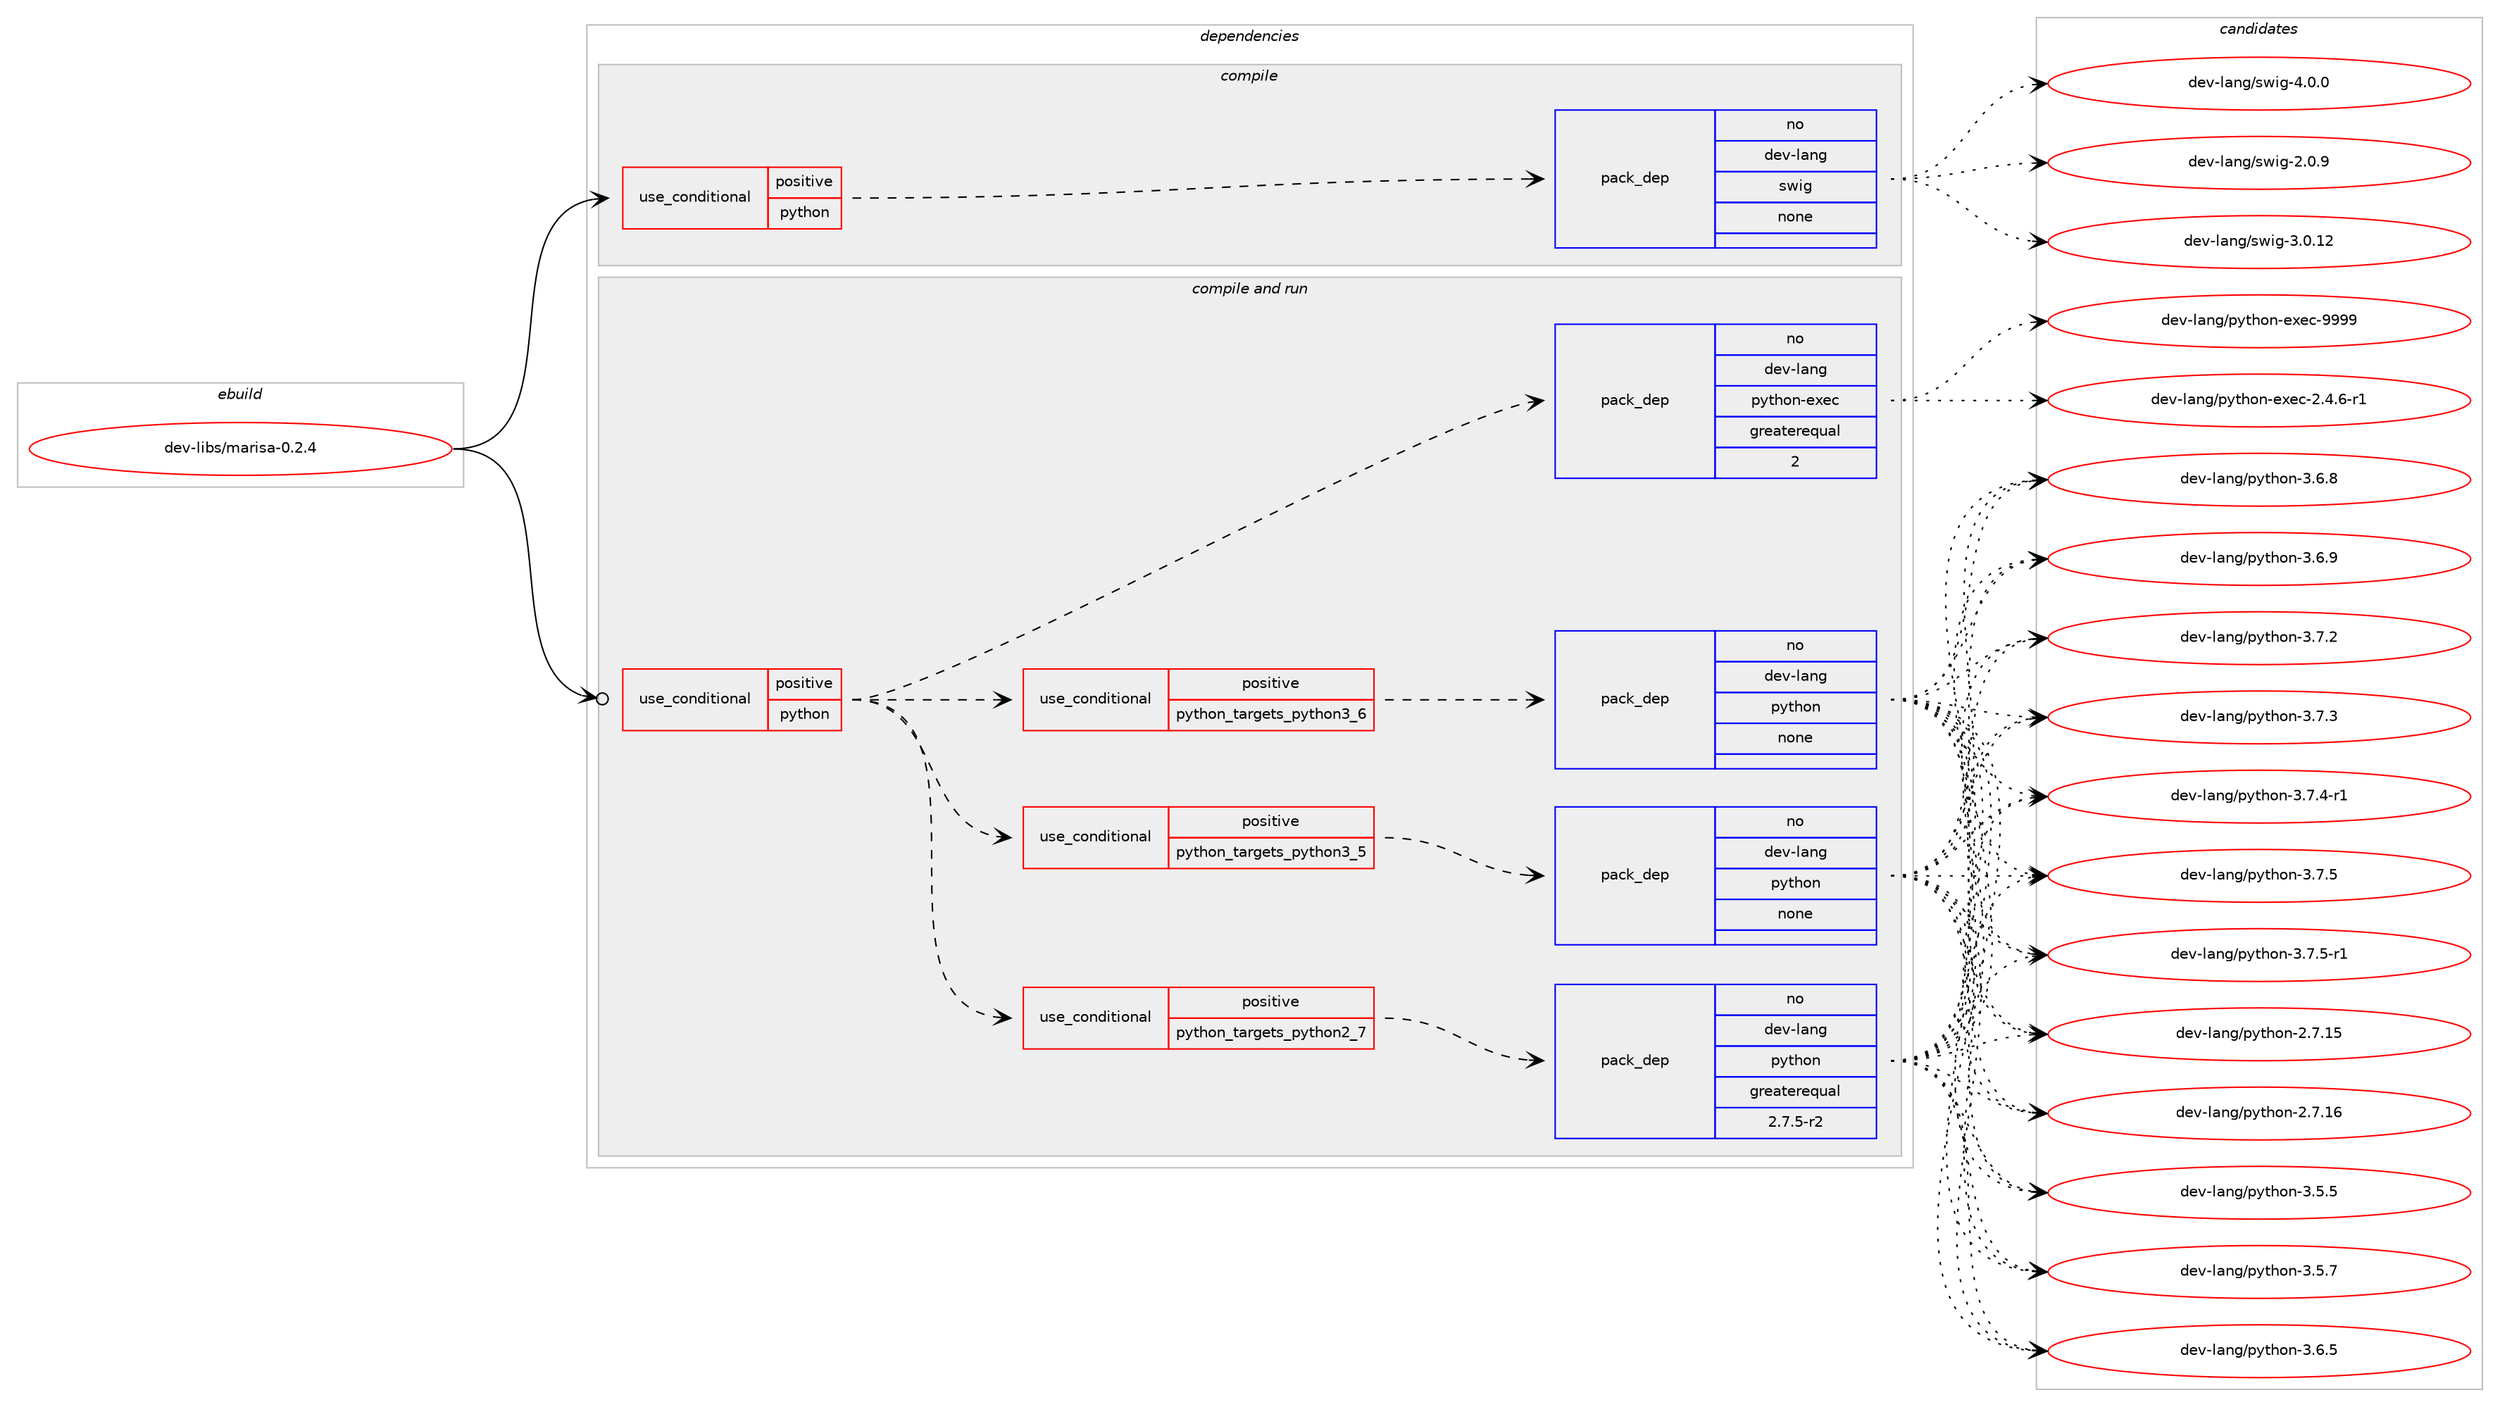 digraph prolog {

# *************
# Graph options
# *************

newrank=true;
concentrate=true;
compound=true;
graph [rankdir=LR,fontname=Helvetica,fontsize=10,ranksep=1.5];#, ranksep=2.5, nodesep=0.2];
edge  [arrowhead=vee];
node  [fontname=Helvetica,fontsize=10];

# **********
# The ebuild
# **********

subgraph cluster_leftcol {
color=gray;
rank=same;
label=<<i>ebuild</i>>;
id [label="dev-libs/marisa-0.2.4", color=red, width=4, href="../dev-libs/marisa-0.2.4.svg"];
}

# ****************
# The dependencies
# ****************

subgraph cluster_midcol {
color=gray;
label=<<i>dependencies</i>>;
subgraph cluster_compile {
fillcolor="#eeeeee";
style=filled;
label=<<i>compile</i>>;
subgraph cond132232 {
dependency567749 [label=<<TABLE BORDER="0" CELLBORDER="1" CELLSPACING="0" CELLPADDING="4"><TR><TD ROWSPAN="3" CELLPADDING="10">use_conditional</TD></TR><TR><TD>positive</TD></TR><TR><TD>python</TD></TR></TABLE>>, shape=none, color=red];
subgraph pack423965 {
dependency567750 [label=<<TABLE BORDER="0" CELLBORDER="1" CELLSPACING="0" CELLPADDING="4" WIDTH="220"><TR><TD ROWSPAN="6" CELLPADDING="30">pack_dep</TD></TR><TR><TD WIDTH="110">no</TD></TR><TR><TD>dev-lang</TD></TR><TR><TD>swig</TD></TR><TR><TD>none</TD></TR><TR><TD></TD></TR></TABLE>>, shape=none, color=blue];
}
dependency567749:e -> dependency567750:w [weight=20,style="dashed",arrowhead="vee"];
}
id:e -> dependency567749:w [weight=20,style="solid",arrowhead="vee"];
}
subgraph cluster_compileandrun {
fillcolor="#eeeeee";
style=filled;
label=<<i>compile and run</i>>;
subgraph cond132233 {
dependency567751 [label=<<TABLE BORDER="0" CELLBORDER="1" CELLSPACING="0" CELLPADDING="4"><TR><TD ROWSPAN="3" CELLPADDING="10">use_conditional</TD></TR><TR><TD>positive</TD></TR><TR><TD>python</TD></TR></TABLE>>, shape=none, color=red];
subgraph cond132234 {
dependency567752 [label=<<TABLE BORDER="0" CELLBORDER="1" CELLSPACING="0" CELLPADDING="4"><TR><TD ROWSPAN="3" CELLPADDING="10">use_conditional</TD></TR><TR><TD>positive</TD></TR><TR><TD>python_targets_python2_7</TD></TR></TABLE>>, shape=none, color=red];
subgraph pack423966 {
dependency567753 [label=<<TABLE BORDER="0" CELLBORDER="1" CELLSPACING="0" CELLPADDING="4" WIDTH="220"><TR><TD ROWSPAN="6" CELLPADDING="30">pack_dep</TD></TR><TR><TD WIDTH="110">no</TD></TR><TR><TD>dev-lang</TD></TR><TR><TD>python</TD></TR><TR><TD>greaterequal</TD></TR><TR><TD>2.7.5-r2</TD></TR></TABLE>>, shape=none, color=blue];
}
dependency567752:e -> dependency567753:w [weight=20,style="dashed",arrowhead="vee"];
}
dependency567751:e -> dependency567752:w [weight=20,style="dashed",arrowhead="vee"];
subgraph cond132235 {
dependency567754 [label=<<TABLE BORDER="0" CELLBORDER="1" CELLSPACING="0" CELLPADDING="4"><TR><TD ROWSPAN="3" CELLPADDING="10">use_conditional</TD></TR><TR><TD>positive</TD></TR><TR><TD>python_targets_python3_5</TD></TR></TABLE>>, shape=none, color=red];
subgraph pack423967 {
dependency567755 [label=<<TABLE BORDER="0" CELLBORDER="1" CELLSPACING="0" CELLPADDING="4" WIDTH="220"><TR><TD ROWSPAN="6" CELLPADDING="30">pack_dep</TD></TR><TR><TD WIDTH="110">no</TD></TR><TR><TD>dev-lang</TD></TR><TR><TD>python</TD></TR><TR><TD>none</TD></TR><TR><TD></TD></TR></TABLE>>, shape=none, color=blue];
}
dependency567754:e -> dependency567755:w [weight=20,style="dashed",arrowhead="vee"];
}
dependency567751:e -> dependency567754:w [weight=20,style="dashed",arrowhead="vee"];
subgraph cond132236 {
dependency567756 [label=<<TABLE BORDER="0" CELLBORDER="1" CELLSPACING="0" CELLPADDING="4"><TR><TD ROWSPAN="3" CELLPADDING="10">use_conditional</TD></TR><TR><TD>positive</TD></TR><TR><TD>python_targets_python3_6</TD></TR></TABLE>>, shape=none, color=red];
subgraph pack423968 {
dependency567757 [label=<<TABLE BORDER="0" CELLBORDER="1" CELLSPACING="0" CELLPADDING="4" WIDTH="220"><TR><TD ROWSPAN="6" CELLPADDING="30">pack_dep</TD></TR><TR><TD WIDTH="110">no</TD></TR><TR><TD>dev-lang</TD></TR><TR><TD>python</TD></TR><TR><TD>none</TD></TR><TR><TD></TD></TR></TABLE>>, shape=none, color=blue];
}
dependency567756:e -> dependency567757:w [weight=20,style="dashed",arrowhead="vee"];
}
dependency567751:e -> dependency567756:w [weight=20,style="dashed",arrowhead="vee"];
subgraph pack423969 {
dependency567758 [label=<<TABLE BORDER="0" CELLBORDER="1" CELLSPACING="0" CELLPADDING="4" WIDTH="220"><TR><TD ROWSPAN="6" CELLPADDING="30">pack_dep</TD></TR><TR><TD WIDTH="110">no</TD></TR><TR><TD>dev-lang</TD></TR><TR><TD>python-exec</TD></TR><TR><TD>greaterequal</TD></TR><TR><TD>2</TD></TR></TABLE>>, shape=none, color=blue];
}
dependency567751:e -> dependency567758:w [weight=20,style="dashed",arrowhead="vee"];
}
id:e -> dependency567751:w [weight=20,style="solid",arrowhead="odotvee"];
}
subgraph cluster_run {
fillcolor="#eeeeee";
style=filled;
label=<<i>run</i>>;
}
}

# **************
# The candidates
# **************

subgraph cluster_choices {
rank=same;
color=gray;
label=<<i>candidates</i>>;

subgraph choice423965 {
color=black;
nodesep=1;
choice100101118451089711010347115119105103455046484657 [label="dev-lang/swig-2.0.9", color=red, width=4,href="../dev-lang/swig-2.0.9.svg"];
choice10010111845108971101034711511910510345514648464950 [label="dev-lang/swig-3.0.12", color=red, width=4,href="../dev-lang/swig-3.0.12.svg"];
choice100101118451089711010347115119105103455246484648 [label="dev-lang/swig-4.0.0", color=red, width=4,href="../dev-lang/swig-4.0.0.svg"];
dependency567750:e -> choice100101118451089711010347115119105103455046484657:w [style=dotted,weight="100"];
dependency567750:e -> choice10010111845108971101034711511910510345514648464950:w [style=dotted,weight="100"];
dependency567750:e -> choice100101118451089711010347115119105103455246484648:w [style=dotted,weight="100"];
}
subgraph choice423966 {
color=black;
nodesep=1;
choice10010111845108971101034711212111610411111045504655464953 [label="dev-lang/python-2.7.15", color=red, width=4,href="../dev-lang/python-2.7.15.svg"];
choice10010111845108971101034711212111610411111045504655464954 [label="dev-lang/python-2.7.16", color=red, width=4,href="../dev-lang/python-2.7.16.svg"];
choice100101118451089711010347112121116104111110455146534653 [label="dev-lang/python-3.5.5", color=red, width=4,href="../dev-lang/python-3.5.5.svg"];
choice100101118451089711010347112121116104111110455146534655 [label="dev-lang/python-3.5.7", color=red, width=4,href="../dev-lang/python-3.5.7.svg"];
choice100101118451089711010347112121116104111110455146544653 [label="dev-lang/python-3.6.5", color=red, width=4,href="../dev-lang/python-3.6.5.svg"];
choice100101118451089711010347112121116104111110455146544656 [label="dev-lang/python-3.6.8", color=red, width=4,href="../dev-lang/python-3.6.8.svg"];
choice100101118451089711010347112121116104111110455146544657 [label="dev-lang/python-3.6.9", color=red, width=4,href="../dev-lang/python-3.6.9.svg"];
choice100101118451089711010347112121116104111110455146554650 [label="dev-lang/python-3.7.2", color=red, width=4,href="../dev-lang/python-3.7.2.svg"];
choice100101118451089711010347112121116104111110455146554651 [label="dev-lang/python-3.7.3", color=red, width=4,href="../dev-lang/python-3.7.3.svg"];
choice1001011184510897110103471121211161041111104551465546524511449 [label="dev-lang/python-3.7.4-r1", color=red, width=4,href="../dev-lang/python-3.7.4-r1.svg"];
choice100101118451089711010347112121116104111110455146554653 [label="dev-lang/python-3.7.5", color=red, width=4,href="../dev-lang/python-3.7.5.svg"];
choice1001011184510897110103471121211161041111104551465546534511449 [label="dev-lang/python-3.7.5-r1", color=red, width=4,href="../dev-lang/python-3.7.5-r1.svg"];
dependency567753:e -> choice10010111845108971101034711212111610411111045504655464953:w [style=dotted,weight="100"];
dependency567753:e -> choice10010111845108971101034711212111610411111045504655464954:w [style=dotted,weight="100"];
dependency567753:e -> choice100101118451089711010347112121116104111110455146534653:w [style=dotted,weight="100"];
dependency567753:e -> choice100101118451089711010347112121116104111110455146534655:w [style=dotted,weight="100"];
dependency567753:e -> choice100101118451089711010347112121116104111110455146544653:w [style=dotted,weight="100"];
dependency567753:e -> choice100101118451089711010347112121116104111110455146544656:w [style=dotted,weight="100"];
dependency567753:e -> choice100101118451089711010347112121116104111110455146544657:w [style=dotted,weight="100"];
dependency567753:e -> choice100101118451089711010347112121116104111110455146554650:w [style=dotted,weight="100"];
dependency567753:e -> choice100101118451089711010347112121116104111110455146554651:w [style=dotted,weight="100"];
dependency567753:e -> choice1001011184510897110103471121211161041111104551465546524511449:w [style=dotted,weight="100"];
dependency567753:e -> choice100101118451089711010347112121116104111110455146554653:w [style=dotted,weight="100"];
dependency567753:e -> choice1001011184510897110103471121211161041111104551465546534511449:w [style=dotted,weight="100"];
}
subgraph choice423967 {
color=black;
nodesep=1;
choice10010111845108971101034711212111610411111045504655464953 [label="dev-lang/python-2.7.15", color=red, width=4,href="../dev-lang/python-2.7.15.svg"];
choice10010111845108971101034711212111610411111045504655464954 [label="dev-lang/python-2.7.16", color=red, width=4,href="../dev-lang/python-2.7.16.svg"];
choice100101118451089711010347112121116104111110455146534653 [label="dev-lang/python-3.5.5", color=red, width=4,href="../dev-lang/python-3.5.5.svg"];
choice100101118451089711010347112121116104111110455146534655 [label="dev-lang/python-3.5.7", color=red, width=4,href="../dev-lang/python-3.5.7.svg"];
choice100101118451089711010347112121116104111110455146544653 [label="dev-lang/python-3.6.5", color=red, width=4,href="../dev-lang/python-3.6.5.svg"];
choice100101118451089711010347112121116104111110455146544656 [label="dev-lang/python-3.6.8", color=red, width=4,href="../dev-lang/python-3.6.8.svg"];
choice100101118451089711010347112121116104111110455146544657 [label="dev-lang/python-3.6.9", color=red, width=4,href="../dev-lang/python-3.6.9.svg"];
choice100101118451089711010347112121116104111110455146554650 [label="dev-lang/python-3.7.2", color=red, width=4,href="../dev-lang/python-3.7.2.svg"];
choice100101118451089711010347112121116104111110455146554651 [label="dev-lang/python-3.7.3", color=red, width=4,href="../dev-lang/python-3.7.3.svg"];
choice1001011184510897110103471121211161041111104551465546524511449 [label="dev-lang/python-3.7.4-r1", color=red, width=4,href="../dev-lang/python-3.7.4-r1.svg"];
choice100101118451089711010347112121116104111110455146554653 [label="dev-lang/python-3.7.5", color=red, width=4,href="../dev-lang/python-3.7.5.svg"];
choice1001011184510897110103471121211161041111104551465546534511449 [label="dev-lang/python-3.7.5-r1", color=red, width=4,href="../dev-lang/python-3.7.5-r1.svg"];
dependency567755:e -> choice10010111845108971101034711212111610411111045504655464953:w [style=dotted,weight="100"];
dependency567755:e -> choice10010111845108971101034711212111610411111045504655464954:w [style=dotted,weight="100"];
dependency567755:e -> choice100101118451089711010347112121116104111110455146534653:w [style=dotted,weight="100"];
dependency567755:e -> choice100101118451089711010347112121116104111110455146534655:w [style=dotted,weight="100"];
dependency567755:e -> choice100101118451089711010347112121116104111110455146544653:w [style=dotted,weight="100"];
dependency567755:e -> choice100101118451089711010347112121116104111110455146544656:w [style=dotted,weight="100"];
dependency567755:e -> choice100101118451089711010347112121116104111110455146544657:w [style=dotted,weight="100"];
dependency567755:e -> choice100101118451089711010347112121116104111110455146554650:w [style=dotted,weight="100"];
dependency567755:e -> choice100101118451089711010347112121116104111110455146554651:w [style=dotted,weight="100"];
dependency567755:e -> choice1001011184510897110103471121211161041111104551465546524511449:w [style=dotted,weight="100"];
dependency567755:e -> choice100101118451089711010347112121116104111110455146554653:w [style=dotted,weight="100"];
dependency567755:e -> choice1001011184510897110103471121211161041111104551465546534511449:w [style=dotted,weight="100"];
}
subgraph choice423968 {
color=black;
nodesep=1;
choice10010111845108971101034711212111610411111045504655464953 [label="dev-lang/python-2.7.15", color=red, width=4,href="../dev-lang/python-2.7.15.svg"];
choice10010111845108971101034711212111610411111045504655464954 [label="dev-lang/python-2.7.16", color=red, width=4,href="../dev-lang/python-2.7.16.svg"];
choice100101118451089711010347112121116104111110455146534653 [label="dev-lang/python-3.5.5", color=red, width=4,href="../dev-lang/python-3.5.5.svg"];
choice100101118451089711010347112121116104111110455146534655 [label="dev-lang/python-3.5.7", color=red, width=4,href="../dev-lang/python-3.5.7.svg"];
choice100101118451089711010347112121116104111110455146544653 [label="dev-lang/python-3.6.5", color=red, width=4,href="../dev-lang/python-3.6.5.svg"];
choice100101118451089711010347112121116104111110455146544656 [label="dev-lang/python-3.6.8", color=red, width=4,href="../dev-lang/python-3.6.8.svg"];
choice100101118451089711010347112121116104111110455146544657 [label="dev-lang/python-3.6.9", color=red, width=4,href="../dev-lang/python-3.6.9.svg"];
choice100101118451089711010347112121116104111110455146554650 [label="dev-lang/python-3.7.2", color=red, width=4,href="../dev-lang/python-3.7.2.svg"];
choice100101118451089711010347112121116104111110455146554651 [label="dev-lang/python-3.7.3", color=red, width=4,href="../dev-lang/python-3.7.3.svg"];
choice1001011184510897110103471121211161041111104551465546524511449 [label="dev-lang/python-3.7.4-r1", color=red, width=4,href="../dev-lang/python-3.7.4-r1.svg"];
choice100101118451089711010347112121116104111110455146554653 [label="dev-lang/python-3.7.5", color=red, width=4,href="../dev-lang/python-3.7.5.svg"];
choice1001011184510897110103471121211161041111104551465546534511449 [label="dev-lang/python-3.7.5-r1", color=red, width=4,href="../dev-lang/python-3.7.5-r1.svg"];
dependency567757:e -> choice10010111845108971101034711212111610411111045504655464953:w [style=dotted,weight="100"];
dependency567757:e -> choice10010111845108971101034711212111610411111045504655464954:w [style=dotted,weight="100"];
dependency567757:e -> choice100101118451089711010347112121116104111110455146534653:w [style=dotted,weight="100"];
dependency567757:e -> choice100101118451089711010347112121116104111110455146534655:w [style=dotted,weight="100"];
dependency567757:e -> choice100101118451089711010347112121116104111110455146544653:w [style=dotted,weight="100"];
dependency567757:e -> choice100101118451089711010347112121116104111110455146544656:w [style=dotted,weight="100"];
dependency567757:e -> choice100101118451089711010347112121116104111110455146544657:w [style=dotted,weight="100"];
dependency567757:e -> choice100101118451089711010347112121116104111110455146554650:w [style=dotted,weight="100"];
dependency567757:e -> choice100101118451089711010347112121116104111110455146554651:w [style=dotted,weight="100"];
dependency567757:e -> choice1001011184510897110103471121211161041111104551465546524511449:w [style=dotted,weight="100"];
dependency567757:e -> choice100101118451089711010347112121116104111110455146554653:w [style=dotted,weight="100"];
dependency567757:e -> choice1001011184510897110103471121211161041111104551465546534511449:w [style=dotted,weight="100"];
}
subgraph choice423969 {
color=black;
nodesep=1;
choice10010111845108971101034711212111610411111045101120101994550465246544511449 [label="dev-lang/python-exec-2.4.6-r1", color=red, width=4,href="../dev-lang/python-exec-2.4.6-r1.svg"];
choice10010111845108971101034711212111610411111045101120101994557575757 [label="dev-lang/python-exec-9999", color=red, width=4,href="../dev-lang/python-exec-9999.svg"];
dependency567758:e -> choice10010111845108971101034711212111610411111045101120101994550465246544511449:w [style=dotted,weight="100"];
dependency567758:e -> choice10010111845108971101034711212111610411111045101120101994557575757:w [style=dotted,weight="100"];
}
}

}
